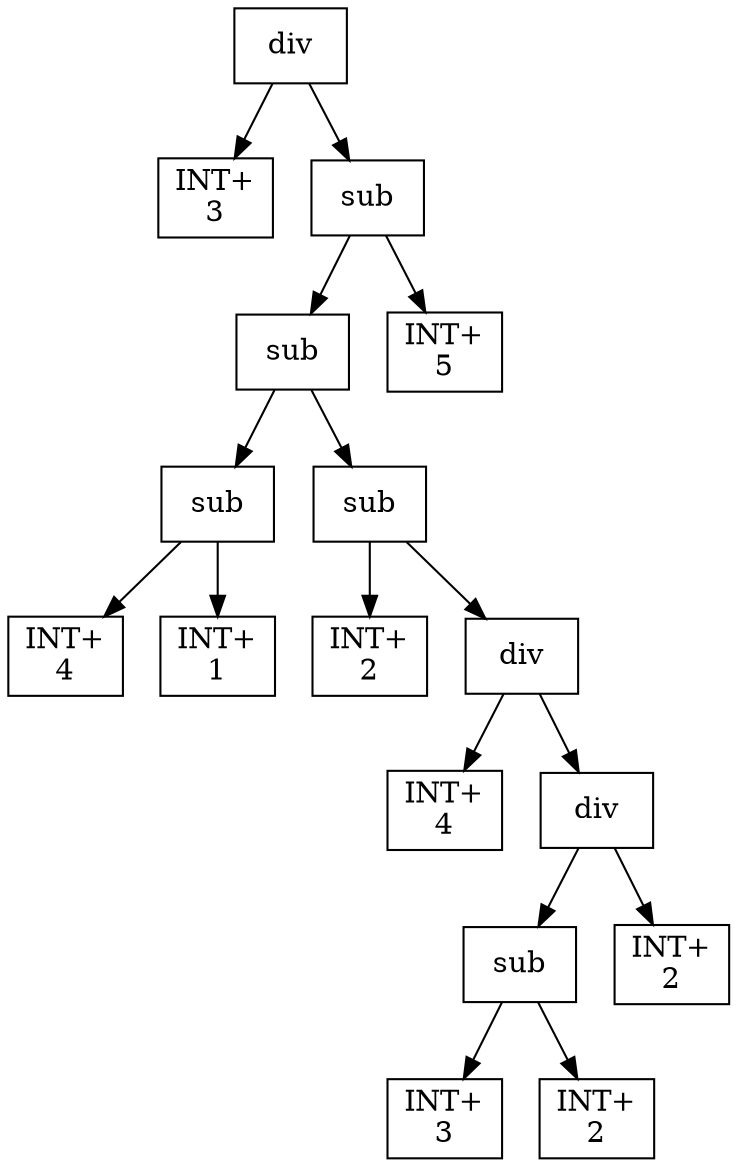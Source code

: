digraph expr {
  node [shape=box];
  n1 [label="div"];
  n2 [label="INT+\n3"];
  n3 [label="sub"];
  n4 [label="sub"];
  n5 [label="sub"];
  n6 [label="INT+\n4"];
  n7 [label="INT+\n1"];
  n5 -> n6;
  n5 -> n7;
  n8 [label="sub"];
  n9 [label="INT+\n2"];
  n10 [label="div"];
  n11 [label="INT+\n4"];
  n12 [label="div"];
  n13 [label="sub"];
  n14 [label="INT+\n3"];
  n15 [label="INT+\n2"];
  n13 -> n14;
  n13 -> n15;
  n16 [label="INT+\n2"];
  n12 -> n13;
  n12 -> n16;
  n10 -> n11;
  n10 -> n12;
  n8 -> n9;
  n8 -> n10;
  n4 -> n5;
  n4 -> n8;
  n17 [label="INT+\n5"];
  n3 -> n4;
  n3 -> n17;
  n1 -> n2;
  n1 -> n3;
}